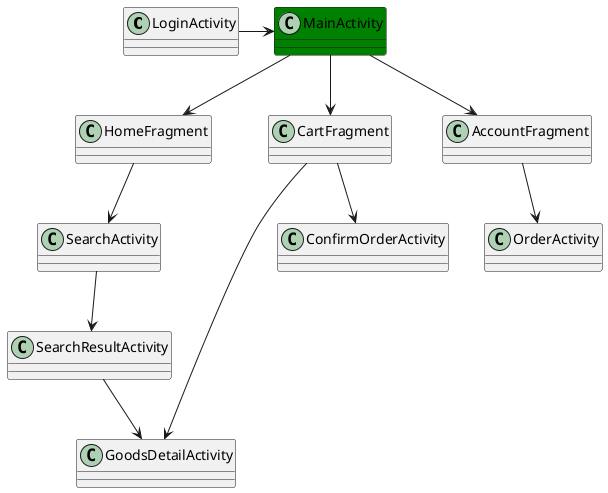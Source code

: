@startuml

class LoginActivity
class MainActivity #green


LoginActivity -> MainActivity

MainActivity --> HomeFragment
MainActivity --> CartFragment
MainActivity --> AccountFragment

HomeFragment --> SearchActivity
SearchActivity --> SearchResultActivity
SearchResultActivity --> GoodsDetailActivity

CartFragment --> ConfirmOrderActivity
CartFragment --> GoodsDetailActivity

AccountFragment --> OrderActivity

@enduml